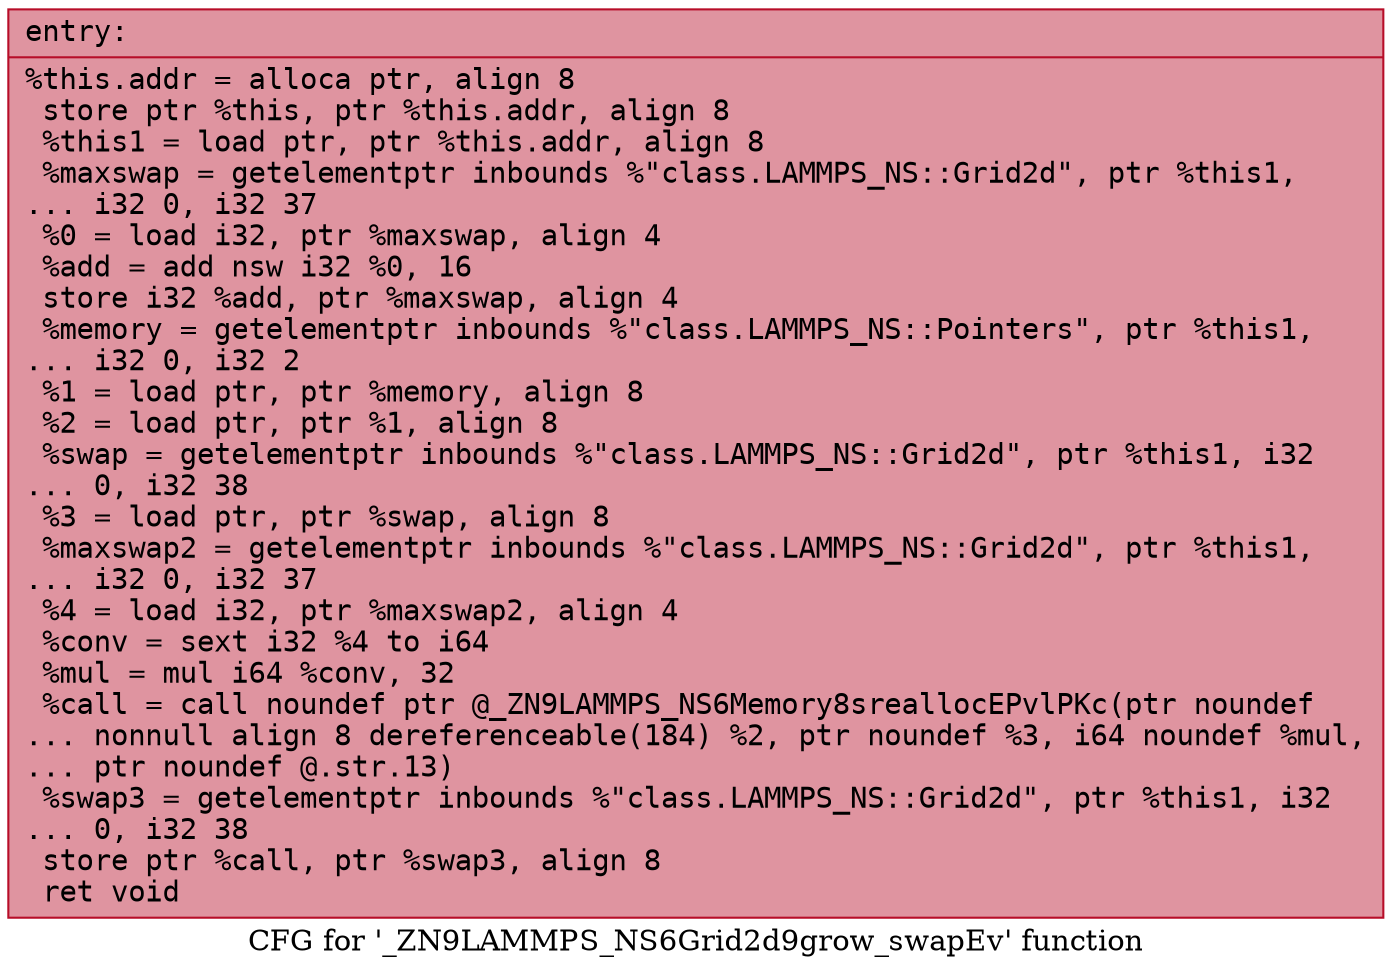 digraph "CFG for '_ZN9LAMMPS_NS6Grid2d9grow_swapEv' function" {
	label="CFG for '_ZN9LAMMPS_NS6Grid2d9grow_swapEv' function";

	Node0x560f90e63570 [shape=record,color="#b70d28ff", style=filled, fillcolor="#b70d2870" fontname="Courier",label="{entry:\l|  %this.addr = alloca ptr, align 8\l  store ptr %this, ptr %this.addr, align 8\l  %this1 = load ptr, ptr %this.addr, align 8\l  %maxswap = getelementptr inbounds %\"class.LAMMPS_NS::Grid2d\", ptr %this1,\l... i32 0, i32 37\l  %0 = load i32, ptr %maxswap, align 4\l  %add = add nsw i32 %0, 16\l  store i32 %add, ptr %maxswap, align 4\l  %memory = getelementptr inbounds %\"class.LAMMPS_NS::Pointers\", ptr %this1,\l... i32 0, i32 2\l  %1 = load ptr, ptr %memory, align 8\l  %2 = load ptr, ptr %1, align 8\l  %swap = getelementptr inbounds %\"class.LAMMPS_NS::Grid2d\", ptr %this1, i32\l... 0, i32 38\l  %3 = load ptr, ptr %swap, align 8\l  %maxswap2 = getelementptr inbounds %\"class.LAMMPS_NS::Grid2d\", ptr %this1,\l... i32 0, i32 37\l  %4 = load i32, ptr %maxswap2, align 4\l  %conv = sext i32 %4 to i64\l  %mul = mul i64 %conv, 32\l  %call = call noundef ptr @_ZN9LAMMPS_NS6Memory8sreallocEPvlPKc(ptr noundef\l... nonnull align 8 dereferenceable(184) %2, ptr noundef %3, i64 noundef %mul,\l... ptr noundef @.str.13)\l  %swap3 = getelementptr inbounds %\"class.LAMMPS_NS::Grid2d\", ptr %this1, i32\l... 0, i32 38\l  store ptr %call, ptr %swap3, align 8\l  ret void\l}"];
}
